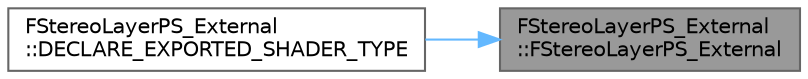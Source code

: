digraph "FStereoLayerPS_External::FStereoLayerPS_External"
{
 // INTERACTIVE_SVG=YES
 // LATEX_PDF_SIZE
  bgcolor="transparent";
  edge [fontname=Helvetica,fontsize=10,labelfontname=Helvetica,labelfontsize=10];
  node [fontname=Helvetica,fontsize=10,shape=box,height=0.2,width=0.4];
  rankdir="RL";
  Node1 [id="Node000001",label="FStereoLayerPS_External\l::FStereoLayerPS_External",height=0.2,width=0.4,color="gray40", fillcolor="grey60", style="filled", fontcolor="black",tooltip=" "];
  Node1 -> Node2 [id="edge1_Node000001_Node000002",dir="back",color="steelblue1",style="solid",tooltip=" "];
  Node2 [id="Node000002",label="FStereoLayerPS_External\l::DECLARE_EXPORTED_SHADER_TYPE",height=0.2,width=0.4,color="grey40", fillcolor="white", style="filled",URL="$d3/dba/classFStereoLayerPS__External.html#ab849ecf866460532c802e0ed47bf3d70",tooltip=" "];
}
